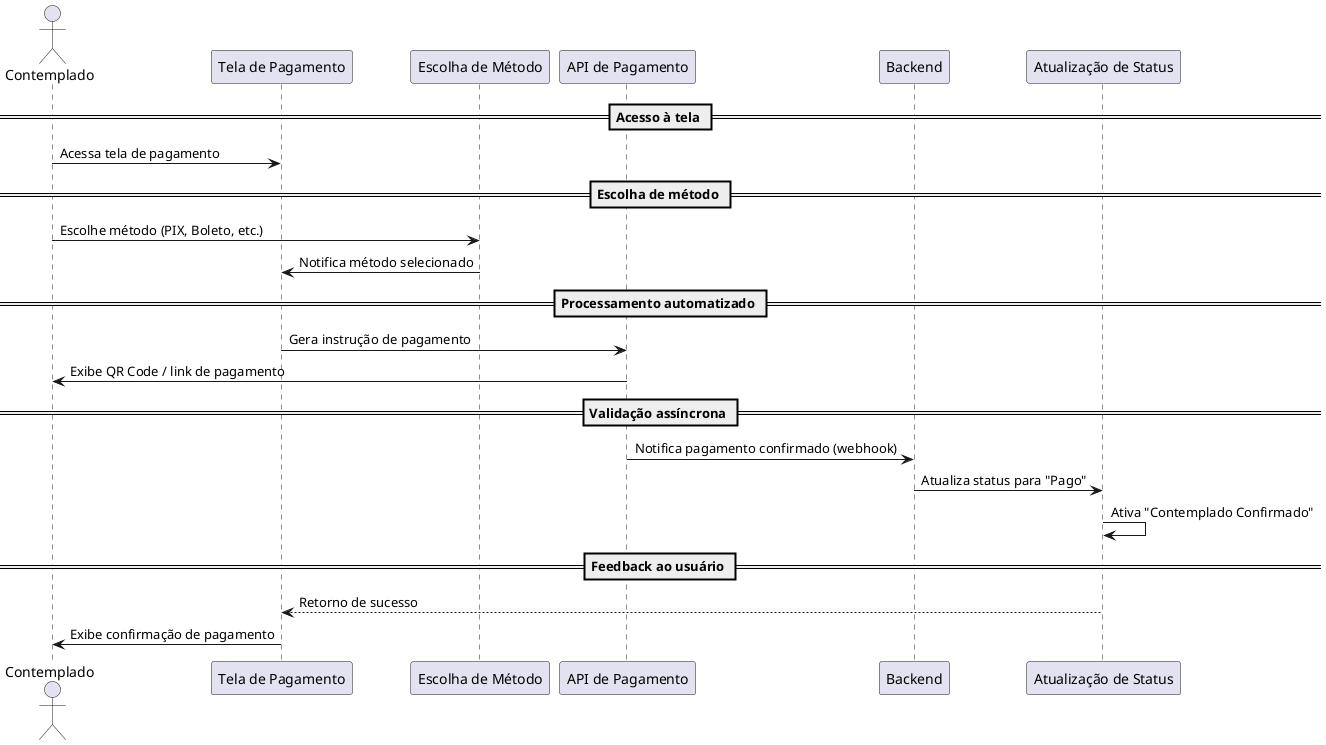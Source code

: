 @startuml name "Processo de Pagamento Automatizado"
actor Contemplado
participant "Tela de Pagamento" as Pagamento
participant "Escolha de Método" as Metodo
participant "API de Pagamento" as PagamentoAPI
participant "Backend" as Backend
participant "Atualização de Status" as Status

== Acesso à tela ==
Contemplado -> Pagamento : Acessa tela de pagamento

== Escolha de método ==
Contemplado -> Metodo : Escolhe método (PIX, Boleto, etc.)
Metodo -> Pagamento : Notifica método selecionado

== Processamento automatizado ==
Pagamento -> PagamentoAPI : Gera instrução de pagamento
PagamentoAPI -> Contemplado : Exibe QR Code / link de pagamento

== Validação assíncrona ==
PagamentoAPI -> Backend : Notifica pagamento confirmado (webhook)
Backend -> Status : Atualiza status para "Pago"
Status -> Status : Ativa "Contemplado Confirmado"

== Feedback ao usuário ==
Status --> Pagamento : Retorno de sucesso
Pagamento -> Contemplado : Exibe confirmação de pagamento
@enduml
